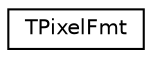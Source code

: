 digraph "Graphical Class Hierarchy"
{
 // LATEX_PDF_SIZE
  edge [fontname="Helvetica",fontsize="10",labelfontname="Helvetica",labelfontsize="10"];
  node [fontname="Helvetica",fontsize="10",shape=record];
  rankdir="LR";
  Node0 [label="TPixelFmt",height=0.2,width=0.4,color="black", fillcolor="white", style="filled",URL="$structTPixelFmt.html",tooltip=" "];
}
